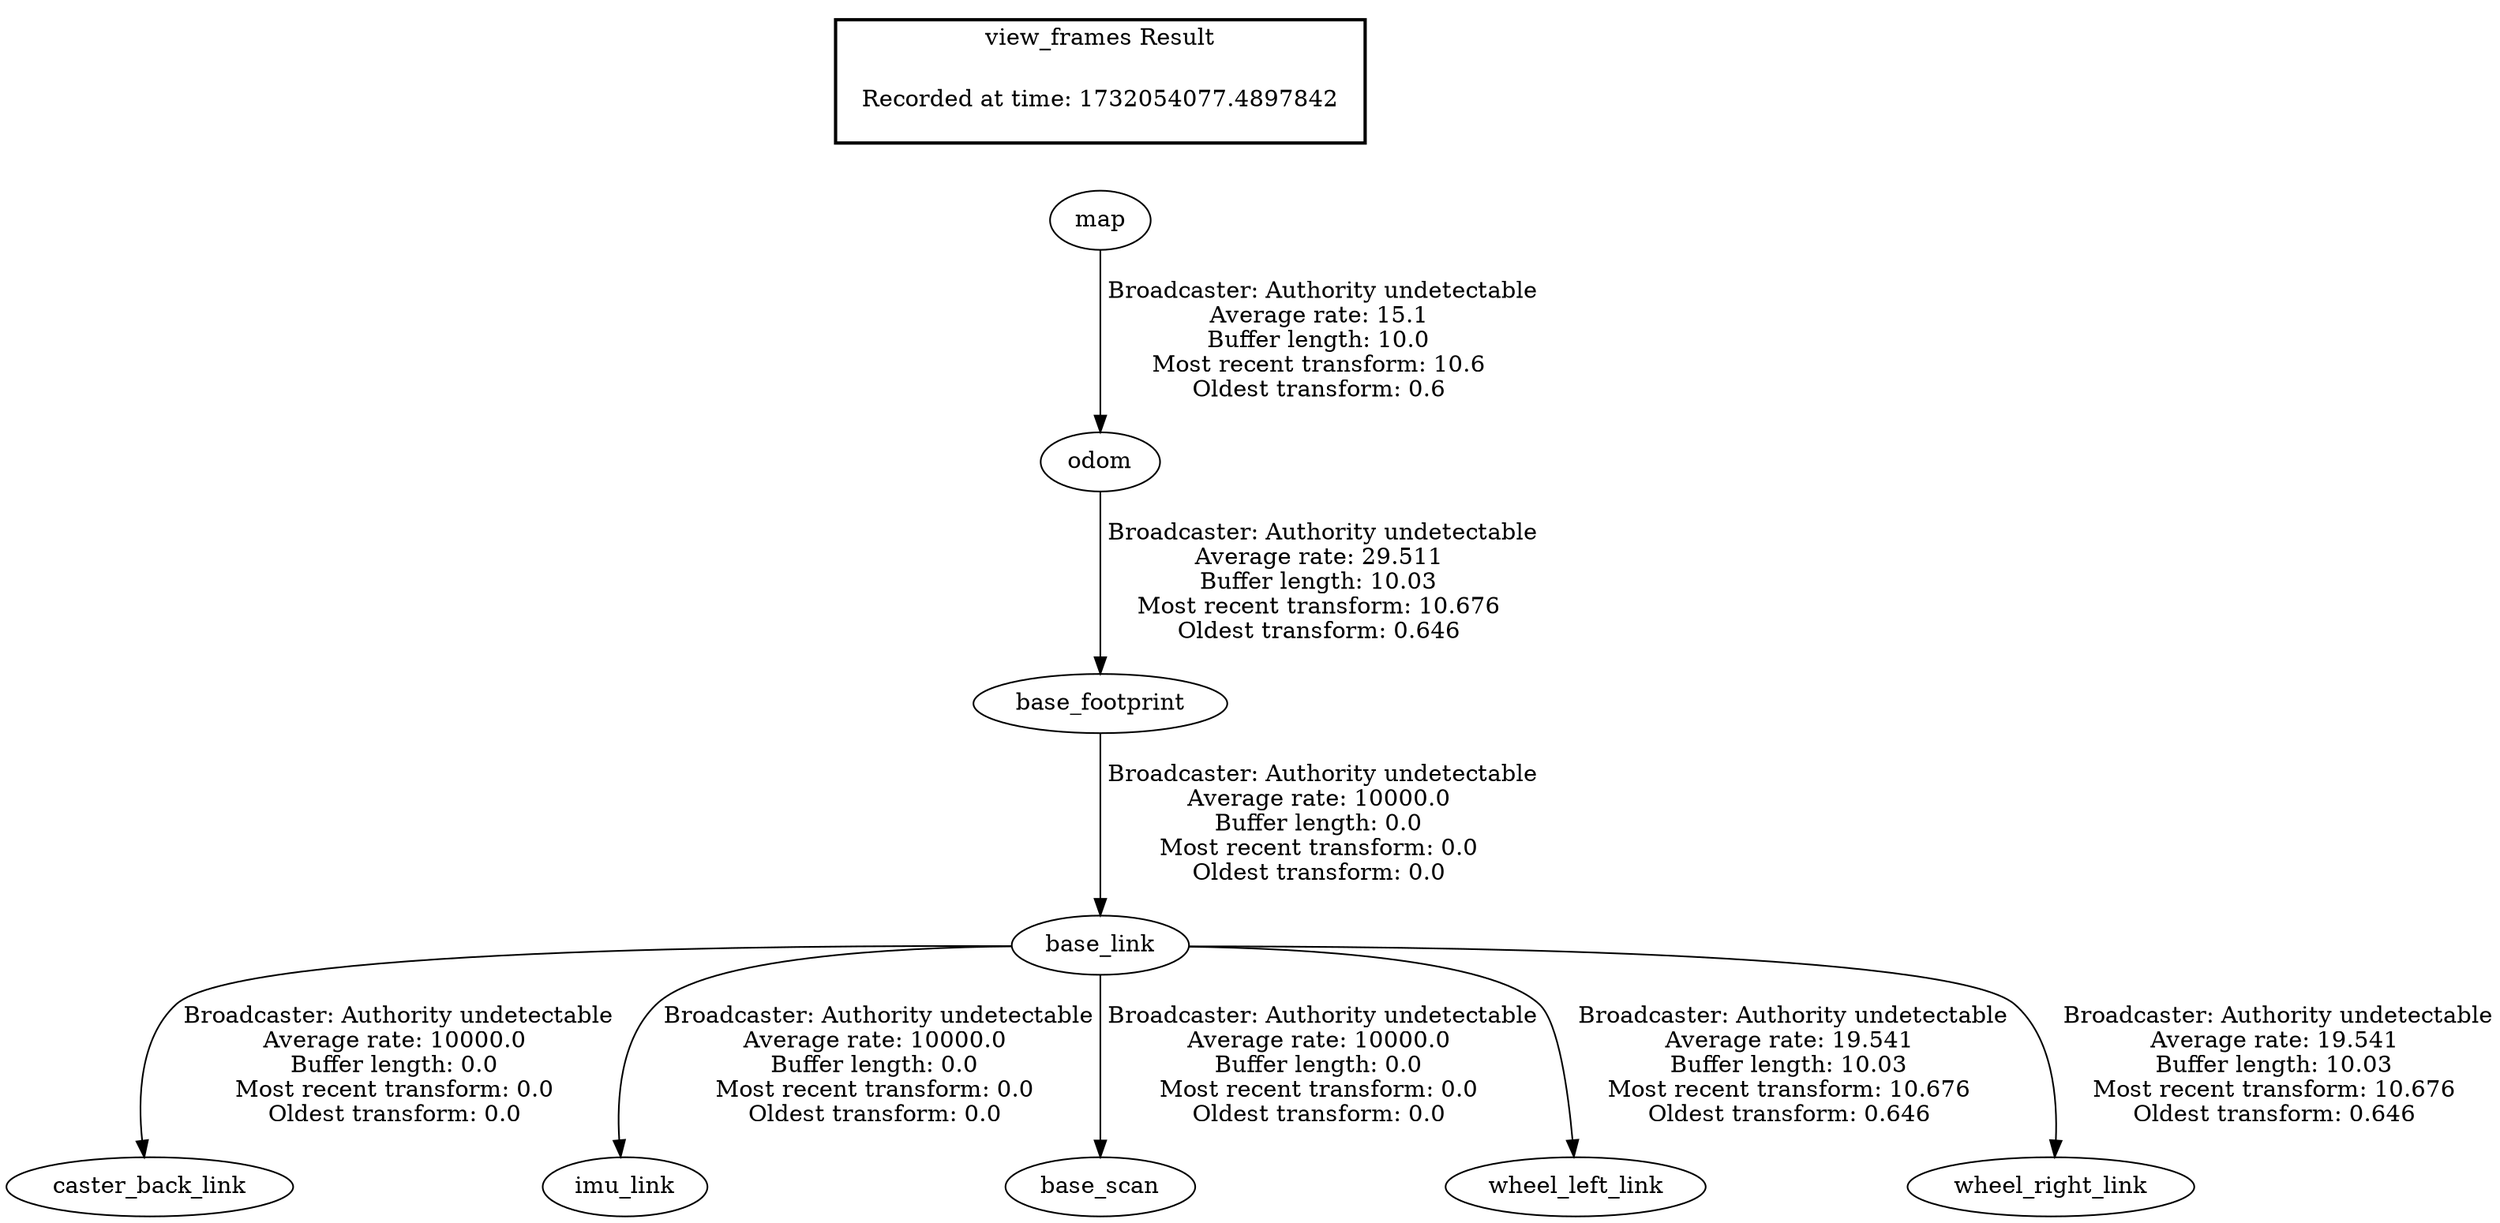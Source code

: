 digraph G {
"base_footprint" -> "base_link"[label=" Broadcaster: Authority undetectable\nAverage rate: 10000.0\nBuffer length: 0.0\nMost recent transform: 0.0\nOldest transform: 0.0\n"];
"odom" -> "base_footprint"[label=" Broadcaster: Authority undetectable\nAverage rate: 29.511\nBuffer length: 10.03\nMost recent transform: 10.676\nOldest transform: 0.646\n"];
"base_link" -> "caster_back_link"[label=" Broadcaster: Authority undetectable\nAverage rate: 10000.0\nBuffer length: 0.0\nMost recent transform: 0.0\nOldest transform: 0.0\n"];
"base_link" -> "imu_link"[label=" Broadcaster: Authority undetectable\nAverage rate: 10000.0\nBuffer length: 0.0\nMost recent transform: 0.0\nOldest transform: 0.0\n"];
"base_link" -> "base_scan"[label=" Broadcaster: Authority undetectable\nAverage rate: 10000.0\nBuffer length: 0.0\nMost recent transform: 0.0\nOldest transform: 0.0\n"];
"map" -> "odom"[label=" Broadcaster: Authority undetectable\nAverage rate: 15.1\nBuffer length: 10.0\nMost recent transform: 10.6\nOldest transform: 0.6\n"];
"base_link" -> "wheel_left_link"[label=" Broadcaster: Authority undetectable\nAverage rate: 19.541\nBuffer length: 10.03\nMost recent transform: 10.676\nOldest transform: 0.646\n"];
"base_link" -> "wheel_right_link"[label=" Broadcaster: Authority undetectable\nAverage rate: 19.541\nBuffer length: 10.03\nMost recent transform: 10.676\nOldest transform: 0.646\n"];
edge [style=invis];
 subgraph cluster_legend { style=bold; color=black; label ="view_frames Result";
"Recorded at time: 1732054077.4897842"[ shape=plaintext ] ;
}->"map";
}